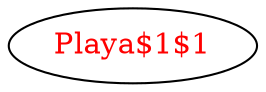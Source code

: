 digraph dependencyGraph {
 concentrate=true;
 ranksep="2.0";
 rankdir="LR"; 
 splines="ortho";
"Playa$1$1" [fontcolor="red"];
}